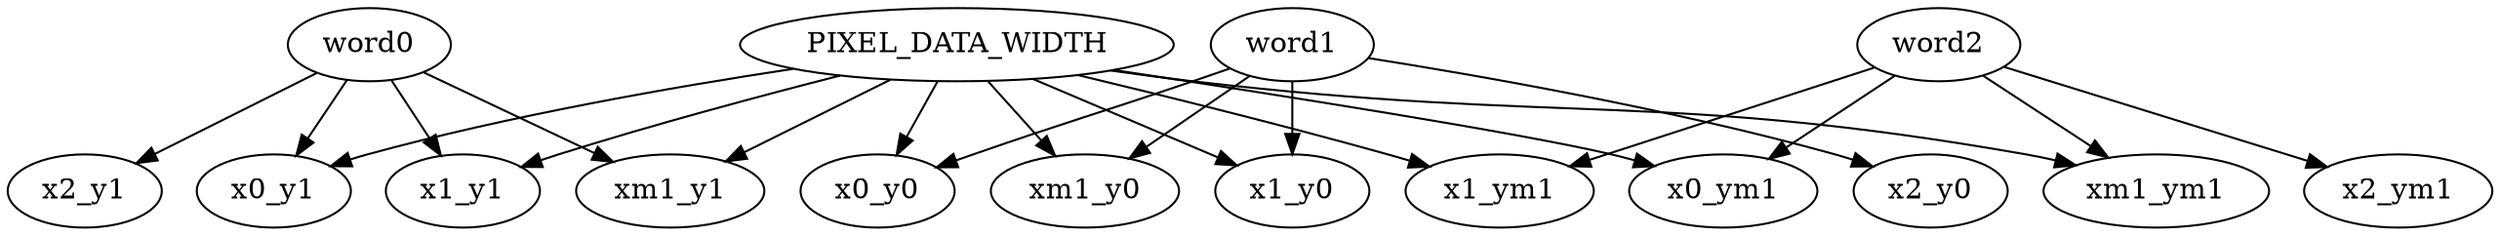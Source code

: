 strict digraph "" {
	PIXEL_DATA_WIDTH -> x0_y1	 [weight=1.0];
	PIXEL_DATA_WIDTH -> x0_y0	 [weight=1.0];
	PIXEL_DATA_WIDTH -> xm1_ym1	 [weight=1.0];
	PIXEL_DATA_WIDTH -> x1_ym1	 [weight=1.0];
	PIXEL_DATA_WIDTH -> xm1_y0	 [weight=1.0];
	PIXEL_DATA_WIDTH -> x1_y0	 [weight=1.0];
	PIXEL_DATA_WIDTH -> x1_y1	 [weight=1.0];
	PIXEL_DATA_WIDTH -> x0_ym1	 [weight=1.0];
	PIXEL_DATA_WIDTH -> xm1_y1	 [weight=1.0];
	word0 -> x0_y1	 [weight=1.0];
	word0 -> x2_y1	 [weight=1.0];
	word0 -> x1_y1	 [weight=1.0];
	word0 -> xm1_y1	 [weight=1.0];
	word2 -> xm1_ym1	 [weight=1.0];
	word2 -> x2_ym1	 [weight=1.0];
	word2 -> x1_ym1	 [weight=1.0];
	word2 -> x0_ym1	 [weight=1.0];
	word1 -> x0_y0	 [weight=1.0];
	word1 -> x2_y0	 [weight=1.0];
	word1 -> xm1_y0	 [weight=1.0];
	word1 -> x1_y0	 [weight=1.0];
}
